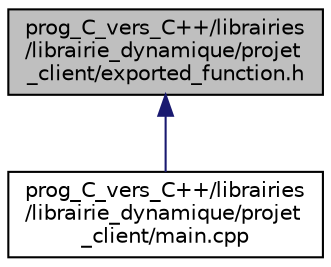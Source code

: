 digraph "prog_C_vers_C++/librairies/librairie_dynamique/projet_client/exported_function.h"
{
  edge [fontname="Helvetica",fontsize="10",labelfontname="Helvetica",labelfontsize="10"];
  node [fontname="Helvetica",fontsize="10",shape=record];
  Node1 [label="prog_C_vers_C++/librairies\l/librairie_dynamique/projet\l_client/exported_function.h",height=0.2,width=0.4,color="black", fillcolor="grey75", style="filled", fontcolor="black"];
  Node1 -> Node2 [dir="back",color="midnightblue",fontsize="10",style="solid",fontname="Helvetica"];
  Node2 [label="prog_C_vers_C++/librairies\l/librairie_dynamique/projet\l_client/main.cpp",height=0.2,width=0.4,color="black", fillcolor="white", style="filled",URL="$librairies_2librairie__dynamique_2projet__client_2main_8cpp.html"];
}
